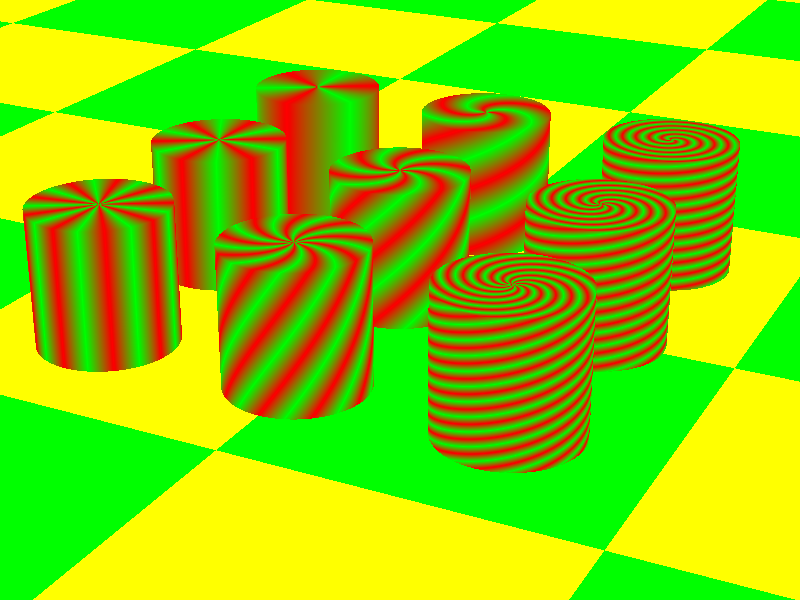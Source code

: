// Persistence Of Vision raytracer version 3.0 sample file.
// Demo using the spiral1 texture ... by Dieter Bayer, May 1994
//
// 9 cylinders with different spiral1 textures.
//
// The scaling factor of the texture, i.e. the number of turns
// one "arm" of the spiral makes, decreases from left to right.
//
// The number of arms of the spiral,
// increases from top to bottom.
//

#version 3.0
global_settings { assumed_gamma 2.2 }

#include "colors.inc"
#include "shapes.inc"

/* factors used for positioning the discs */

#declare X = 3
#declare Z = 3

/* arms used */

#declare O1 = 3
#declare O2 = 6
#declare O3 = 9

/* scaling used */

#declare S1 = 100
#declare S2 = 1
#declare S3 = 0.2

/* Spiral 1 */

#declare Spiral1 =
texture {
  pigment {
    spiral1 O1
    color_map { [0.0, 1.0  color Red color Green] }
  }
  finish { ambient 0.3 diffuse 0.5 phong 0.5 phong_size 20 }
  scale <S1, S1, S1>
}

/* Spiral 2 */

#declare Spiral2 =
texture {
  pigment {
    spiral1 O1
    color_map { [0.0, 1.0  color Red color Green] }
  }
  finish { ambient 0.3 diffuse 0.5 phong 0.5 phong_size 20 }
  scale <S2, S2, S2>
}

/* Spiral 3 */

#declare Spiral3 =
texture {
  pigment {
    spiral1 O1
    color_map { [0.0, 1.0  color Red color Green] }
  }
  finish { ambient 0.3 diffuse 0.5 phong 0.5 phong_size 20 }
  scale <S3, S3, S3>
}

/* Spiral 4 */

#declare Spiral4 =
texture {
  pigment {
    spiral1 O2
    color_map { [0.0, 1.0  color Red color Green] }
  }
  finish { ambient 0.3 diffuse 0.5 phong 0.5 phong_size 20 }
  scale <S1, S1, S1>
}

/* Spiral 5 */

#declare Spiral5 =
texture {
  pigment {
    spiral1 O2
    color_map { [0.0, 1.0  color Red color Green] }
  }
  finish { ambient 0.3 diffuse 0.5 phong 0.5 phong_size 20 }
  scale <S2, S2, S2>
}

/* Spiral 6 */

#declare Spiral6 =
texture {
  pigment {
    spiral1 O2
    color_map { [0.0, 1.0  color Red color Green] }
  }
  finish { ambient 0.3 diffuse 0.5 phong 0.5 phong_size 20 }
  scale <S3, S3, S3>
}

/* Spiral 7 */

#declare Spiral7 =
texture {
  pigment {
    spiral1 O3
    color_map { [0.0, 1.0  color Red color Green] }
  }
  finish { ambient 0.3 diffuse 0.5 phong 0.5 phong_size 20 }
  scale <S1, S1, S1>
}

/* Spiral 8 */

#declare Spiral8 =
texture {
  pigment {
    spiral1 O3
    color_map { [0.0, 1.0  color Red color Green] }
  }
  finish { ambient 0.3 diffuse 0.5 phong 0.5 phong_size 20 }
  scale <S2, S2, S2>
}

/* Spiral 9 */

#declare Spiral9 =
texture {
  pigment {
    spiral1 O3
    color_map { [0.0, 1.0  color Red color Green] }
  }
  finish { ambient 0.3 diffuse 0.5 phong 0.5 phong_size 20 }
  scale <S3, S3, S3>
}

camera {
  location <10, 10, -20>
  right <4/3, 0, 0>
  up <0, 1, 0>
  sky <0, 1, 0>
  direction <0, 0, 2.8>
  look_at <0, 0, 0>
}

background { color SkyBlue }

light_source { <15, 15, -20> colour Gray30 }

light_source { <-10, 50, -10> colour Gray30 }

light_source { <0, 50, 0> colour Gray30 }

plane { y, 0
  pigment {
    checker colour Yellow colour Green
    scale 5
  }
  finish {
    ambient 0.2
    diffuse 0.8
  }
}

cylinder { -y, y, 1 
  texture { Spiral1 rotate 90*x } 
  translate <-1*X, 1, +1*Z> 
}

cylinder { -y, y, 1 
  texture { Spiral2 rotate 90*x } 
  translate <0*X, 1, +1*Z> 
}

cylinder { -y, y, 1 
  texture { Spiral3 rotate 90*x } 
  translate <1*X, 1, +1*Z> 
}

cylinder { -y, y, 1 
  texture { Spiral4 rotate 90*x } 
  translate <-1*X, 1, 0*Z> 
}

cylinder { -y, y, 1 
  texture { Spiral5 rotate 90*x } 
  translate <0*X, 1, 0*Z> 
}

cylinder { -y, y, 1 
  texture { Spiral6 rotate 90*x } 
  translate <1*X, 1, 0*Z> 
}

cylinder { -y, y, 1 
  texture { Spiral7 rotate 90*x } 
  translate <-1*X, 1, -1*Z> 
}

cylinder { -y, y, 1 
  texture { Spiral8 rotate 90*x } 
  translate <0*X, 1, -1*Z> 
}

cylinder { -y, y, 1 
  texture { Spiral9 rotate 90*x } 
  translate <1*X, 1, -1*Z> 
}


